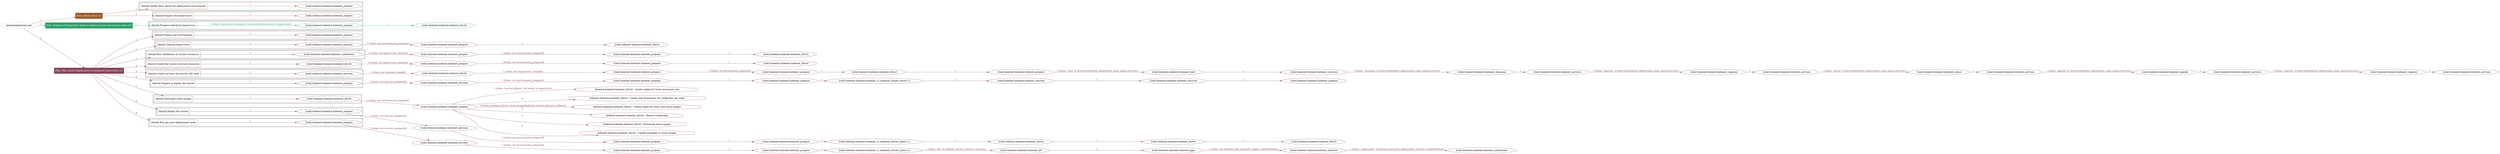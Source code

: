 digraph {
	graph [concentrate=true ordering=in rankdir=LR ratio=fill]
	edge [esep=5 sep=10]
	"kubeinit/playbook.yml" [id=root_node style=dotted]
	play_35327ed6 [label="Play: Initial setup (1)" color="#9c5a30" fontcolor="#ffffff" id=play_35327ed6 shape=box style=filled tooltip=localhost]
	"kubeinit/playbook.yml" -> play_35327ed6 [label="1 " color="#9c5a30" fontcolor="#9c5a30" id=edge_901dc6e7 labeltooltip="1 " tooltip="1 "]
	subgraph "kubeinit.kubeinit.kubeinit_prepare" {
		role_8a44d42d [label="[role] kubeinit.kubeinit.kubeinit_prepare" color="#9c5a30" id=role_8a44d42d tooltip="kubeinit.kubeinit.kubeinit_prepare"]
	}
	subgraph "kubeinit.kubeinit.kubeinit_prepare" {
		role_5c4597dc [label="[role] kubeinit.kubeinit.kubeinit_prepare" color="#9c5a30" id=role_5c4597dc tooltip="kubeinit.kubeinit.kubeinit_prepare"]
	}
	subgraph "Play: Initial setup (1)" {
		play_35327ed6 -> block_8ac15ddc [label=1 color="#9c5a30" fontcolor="#9c5a30" id=edge_300da52a labeltooltip=1 tooltip=1]
		subgraph cluster_block_8ac15ddc {
			block_8ac15ddc [label="[block] Gather facts about the deployment environment" color="#9c5a30" id=block_8ac15ddc labeltooltip="Gather facts about the deployment environment" shape=box tooltip="Gather facts about the deployment environment"]
			block_8ac15ddc -> role_8a44d42d [label="1 " color="#9c5a30" fontcolor="#9c5a30" id=edge_2c63be38 labeltooltip="1 " tooltip="1 "]
		}
		play_35327ed6 -> block_fef5ff54 [label=2 color="#9c5a30" fontcolor="#9c5a30" id=edge_32e553d7 labeltooltip=2 tooltip=2]
		subgraph cluster_block_fef5ff54 {
			block_fef5ff54 [label="[block] Prepare the hypervisors" color="#9c5a30" id=block_fef5ff54 labeltooltip="Prepare the hypervisors" shape=box tooltip="Prepare the hypervisors"]
			block_fef5ff54 -> role_5c4597dc [label="1 " color="#9c5a30" fontcolor="#9c5a30" id=edge_8ae70278 labeltooltip="1 " tooltip="1 "]
		}
	}
	play_30cf1174 [label="Play: Prepare all hypervisor hosts to deploy service and cluster nodes (0)" color="#2d9f6b" fontcolor="#ffffff" id=play_30cf1174 shape=box style=filled tooltip="Play: Prepare all hypervisor hosts to deploy service and cluster nodes (0)"]
	"kubeinit/playbook.yml" -> play_30cf1174 [label="2 " color="#2d9f6b" fontcolor="#2d9f6b" id=edge_6593f03e labeltooltip="2 " tooltip="2 "]
	subgraph "kubeinit.kubeinit.kubeinit_libvirt" {
		role_fa9b5112 [label="[role] kubeinit.kubeinit.kubeinit_libvirt" color="#2d9f6b" id=role_fa9b5112 tooltip="kubeinit.kubeinit.kubeinit_libvirt"]
	}
	subgraph "kubeinit.kubeinit.kubeinit_prepare" {
		role_db22aee7 [label="[role] kubeinit.kubeinit.kubeinit_prepare" color="#2d9f6b" id=role_db22aee7 tooltip="kubeinit.kubeinit.kubeinit_prepare"]
		role_db22aee7 -> role_fa9b5112 [label="1 " color="#2d9f6b" fontcolor="#2d9f6b" id=edge_40f3dc64 labeltooltip="1 " tooltip="1 "]
	}
	subgraph "Play: Prepare all hypervisor hosts to deploy service and cluster nodes (0)" {
		play_30cf1174 -> block_089ae8bd [label=1 color="#2d9f6b" fontcolor="#2d9f6b" id=edge_d9b6eb3a labeltooltip=1 tooltip=1]
		subgraph cluster_block_089ae8bd {
			block_089ae8bd [label="[block] Prepare individual hypervisors" color="#2d9f6b" id=block_089ae8bd labeltooltip="Prepare individual hypervisors" shape=box tooltip="Prepare individual hypervisors"]
			block_089ae8bd -> role_db22aee7 [label="1 [when: inventory_hostname in hostvars['kubeinit-facts'].hypervisors]" color="#2d9f6b" fontcolor="#2d9f6b" id=edge_61ffc171 labeltooltip="1 [when: inventory_hostname in hostvars['kubeinit-facts'].hypervisors]" tooltip="1 [when: inventory_hostname in hostvars['kubeinit-facts'].hypervisors]"]
		}
	}
	play_401bec59 [label="Play: Run cluster deployment on prepared hypervisors (1)" color="#844859" fontcolor="#ffffff" id=play_401bec59 shape=box style=filled tooltip=localhost]
	"kubeinit/playbook.yml" -> play_401bec59 [label="3 " color="#844859" fontcolor="#844859" id=edge_7307ce39 labeltooltip="3 " tooltip="3 "]
	subgraph "kubeinit.kubeinit.kubeinit_prepare" {
		role_1254601f [label="[role] kubeinit.kubeinit.kubeinit_prepare" color="#844859" id=role_1254601f tooltip="kubeinit.kubeinit.kubeinit_prepare"]
	}
	subgraph "kubeinit.kubeinit.kubeinit_libvirt" {
		role_84edf7d9 [label="[role] kubeinit.kubeinit.kubeinit_libvirt" color="#844859" id=role_84edf7d9 tooltip="kubeinit.kubeinit.kubeinit_libvirt"]
	}
	subgraph "kubeinit.kubeinit.kubeinit_prepare" {
		role_5feba5a6 [label="[role] kubeinit.kubeinit.kubeinit_prepare" color="#844859" id=role_5feba5a6 tooltip="kubeinit.kubeinit.kubeinit_prepare"]
		role_5feba5a6 -> role_84edf7d9 [label="1 " color="#844859" fontcolor="#844859" id=edge_168c6709 labeltooltip="1 " tooltip="1 "]
	}
	subgraph "kubeinit.kubeinit.kubeinit_prepare" {
		role_86a7ab9b [label="[role] kubeinit.kubeinit.kubeinit_prepare" color="#844859" id=role_86a7ab9b tooltip="kubeinit.kubeinit.kubeinit_prepare"]
		role_86a7ab9b -> role_5feba5a6 [label="1 [when: not environment_prepared]" color="#844859" fontcolor="#844859" id=edge_b1ac658b labeltooltip="1 [when: not environment_prepared]" tooltip="1 [when: not environment_prepared]"]
	}
	subgraph "kubeinit.kubeinit.kubeinit_libvirt" {
		role_780c54c0 [label="[role] kubeinit.kubeinit.kubeinit_libvirt" color="#844859" id=role_780c54c0 tooltip="kubeinit.kubeinit.kubeinit_libvirt"]
	}
	subgraph "kubeinit.kubeinit.kubeinit_prepare" {
		role_542967d0 [label="[role] kubeinit.kubeinit.kubeinit_prepare" color="#844859" id=role_542967d0 tooltip="kubeinit.kubeinit.kubeinit_prepare"]
		role_542967d0 -> role_780c54c0 [label="1 " color="#844859" fontcolor="#844859" id=edge_b1846c75 labeltooltip="1 " tooltip="1 "]
	}
	subgraph "kubeinit.kubeinit.kubeinit_prepare" {
		role_2903f34d [label="[role] kubeinit.kubeinit.kubeinit_prepare" color="#844859" id=role_2903f34d tooltip="kubeinit.kubeinit.kubeinit_prepare"]
		role_2903f34d -> role_542967d0 [label="1 [when: not environment_prepared]" color="#844859" fontcolor="#844859" id=edge_db4ff3a5 labeltooltip="1 [when: not environment_prepared]" tooltip="1 [when: not environment_prepared]"]
	}
	subgraph "kubeinit.kubeinit.kubeinit_validations" {
		role_4c5d57bb [label="[role] kubeinit.kubeinit.kubeinit_validations" color="#844859" id=role_4c5d57bb tooltip="kubeinit.kubeinit.kubeinit_validations"]
		role_4c5d57bb -> role_2903f34d [label="1 [when: not hypervisors_cleaned]" color="#844859" fontcolor="#844859" id=edge_c3550013 labeltooltip="1 [when: not hypervisors_cleaned]" tooltip="1 [when: not hypervisors_cleaned]"]
	}
	subgraph "kubeinit.kubeinit.kubeinit_libvirt" {
		role_1f3c75db [label="[role] kubeinit.kubeinit.kubeinit_libvirt" color="#844859" id=role_1f3c75db tooltip="kubeinit.kubeinit.kubeinit_libvirt"]
	}
	subgraph "kubeinit.kubeinit.kubeinit_prepare" {
		role_646e502e [label="[role] kubeinit.kubeinit.kubeinit_prepare" color="#844859" id=role_646e502e tooltip="kubeinit.kubeinit.kubeinit_prepare"]
		role_646e502e -> role_1f3c75db [label="1 " color="#844859" fontcolor="#844859" id=edge_8b7fbb0b labeltooltip="1 " tooltip="1 "]
	}
	subgraph "kubeinit.kubeinit.kubeinit_prepare" {
		role_9ee41b99 [label="[role] kubeinit.kubeinit.kubeinit_prepare" color="#844859" id=role_9ee41b99 tooltip="kubeinit.kubeinit.kubeinit_prepare"]
		role_9ee41b99 -> role_646e502e [label="1 [when: not environment_prepared]" color="#844859" fontcolor="#844859" id=edge_6a8139a5 labeltooltip="1 [when: not environment_prepared]" tooltip="1 [when: not environment_prepared]"]
	}
	subgraph "kubeinit.kubeinit.kubeinit_libvirt" {
		role_4d60c810 [label="[role] kubeinit.kubeinit.kubeinit_libvirt" color="#844859" id=role_4d60c810 tooltip="kubeinit.kubeinit.kubeinit_libvirt"]
		role_4d60c810 -> role_9ee41b99 [label="1 [when: not hypervisors_cleaned]" color="#844859" fontcolor="#844859" id=edge_22595b26 labeltooltip="1 [when: not hypervisors_cleaned]" tooltip="1 [when: not hypervisors_cleaned]"]
	}
	subgraph "kubeinit.kubeinit.kubeinit_services" {
		role_732f4f8a [label="[role] kubeinit.kubeinit.kubeinit_services" color="#844859" id=role_732f4f8a tooltip="kubeinit.kubeinit.kubeinit_services"]
	}
	subgraph "kubeinit.kubeinit.kubeinit_registry" {
		role_92466031 [label="[role] kubeinit.kubeinit.kubeinit_registry" color="#844859" id=role_92466031 tooltip="kubeinit.kubeinit.kubeinit_registry"]
		role_92466031 -> role_732f4f8a [label="1 " color="#844859" fontcolor="#844859" id=edge_4026856d labeltooltip="1 " tooltip="1 "]
	}
	subgraph "kubeinit.kubeinit.kubeinit_services" {
		role_55879114 [label="[role] kubeinit.kubeinit.kubeinit_services" color="#844859" id=role_55879114 tooltip="kubeinit.kubeinit.kubeinit_services"]
		role_55879114 -> role_92466031 [label="1 [when: 'registry' in hostvars[kubeinit_deployment_node_name].services]" color="#844859" fontcolor="#844859" id=edge_a02a25a9 labeltooltip="1 [when: 'registry' in hostvars[kubeinit_deployment_node_name].services]" tooltip="1 [when: 'registry' in hostvars[kubeinit_deployment_node_name].services]"]
	}
	subgraph "kubeinit.kubeinit.kubeinit_apache" {
		role_226b8a39 [label="[role] kubeinit.kubeinit.kubeinit_apache" color="#844859" id=role_226b8a39 tooltip="kubeinit.kubeinit.kubeinit_apache"]
		role_226b8a39 -> role_55879114 [label="1 " color="#844859" fontcolor="#844859" id=edge_1cbc79eb labeltooltip="1 " tooltip="1 "]
	}
	subgraph "kubeinit.kubeinit.kubeinit_services" {
		role_e7062a7e [label="[role] kubeinit.kubeinit.kubeinit_services" color="#844859" id=role_e7062a7e tooltip="kubeinit.kubeinit.kubeinit_services"]
		role_e7062a7e -> role_226b8a39 [label="1 [when: 'apache' in hostvars[kubeinit_deployment_node_name].services]" color="#844859" fontcolor="#844859" id=edge_01200461 labeltooltip="1 [when: 'apache' in hostvars[kubeinit_deployment_node_name].services]" tooltip="1 [when: 'apache' in hostvars[kubeinit_deployment_node_name].services]"]
	}
	subgraph "kubeinit.kubeinit.kubeinit_nexus" {
		role_48078046 [label="[role] kubeinit.kubeinit.kubeinit_nexus" color="#844859" id=role_48078046 tooltip="kubeinit.kubeinit.kubeinit_nexus"]
		role_48078046 -> role_e7062a7e [label="1 " color="#844859" fontcolor="#844859" id=edge_f08a2473 labeltooltip="1 " tooltip="1 "]
	}
	subgraph "kubeinit.kubeinit.kubeinit_services" {
		role_641fd8c2 [label="[role] kubeinit.kubeinit.kubeinit_services" color="#844859" id=role_641fd8c2 tooltip="kubeinit.kubeinit.kubeinit_services"]
		role_641fd8c2 -> role_48078046 [label="1 [when: 'nexus' in hostvars[kubeinit_deployment_node_name].services]" color="#844859" fontcolor="#844859" id=edge_72db3ff5 labeltooltip="1 [when: 'nexus' in hostvars[kubeinit_deployment_node_name].services]" tooltip="1 [when: 'nexus' in hostvars[kubeinit_deployment_node_name].services]"]
	}
	subgraph "kubeinit.kubeinit.kubeinit_haproxy" {
		role_77029d85 [label="[role] kubeinit.kubeinit.kubeinit_haproxy" color="#844859" id=role_77029d85 tooltip="kubeinit.kubeinit.kubeinit_haproxy"]
		role_77029d85 -> role_641fd8c2 [label="1 " color="#844859" fontcolor="#844859" id=edge_b0fcef01 labeltooltip="1 " tooltip="1 "]
	}
	subgraph "kubeinit.kubeinit.kubeinit_services" {
		role_99f856c5 [label="[role] kubeinit.kubeinit.kubeinit_services" color="#844859" id=role_99f856c5 tooltip="kubeinit.kubeinit.kubeinit_services"]
		role_99f856c5 -> role_77029d85 [label="1 [when: 'haproxy' in hostvars[kubeinit_deployment_node_name].services]" color="#844859" fontcolor="#844859" id=edge_6e054b05 labeltooltip="1 [when: 'haproxy' in hostvars[kubeinit_deployment_node_name].services]" tooltip="1 [when: 'haproxy' in hostvars[kubeinit_deployment_node_name].services]"]
	}
	subgraph "kubeinit.kubeinit.kubeinit_dnsmasq" {
		role_f42e1860 [label="[role] kubeinit.kubeinit.kubeinit_dnsmasq" color="#844859" id=role_f42e1860 tooltip="kubeinit.kubeinit.kubeinit_dnsmasq"]
		role_f42e1860 -> role_99f856c5 [label="1 " color="#844859" fontcolor="#844859" id=edge_c0ccfa04 labeltooltip="1 " tooltip="1 "]
	}
	subgraph "kubeinit.kubeinit.kubeinit_services" {
		role_b2052702 [label="[role] kubeinit.kubeinit.kubeinit_services" color="#844859" id=role_b2052702 tooltip="kubeinit.kubeinit.kubeinit_services"]
		role_b2052702 -> role_f42e1860 [label="1 [when: 'dnsmasq' in hostvars[kubeinit_deployment_node_name].services]" color="#844859" fontcolor="#844859" id=edge_acb78e02 labeltooltip="1 [when: 'dnsmasq' in hostvars[kubeinit_deployment_node_name].services]" tooltip="1 [when: 'dnsmasq' in hostvars[kubeinit_deployment_node_name].services]"]
	}
	subgraph "kubeinit.kubeinit.kubeinit_bind" {
		role_9f3aca42 [label="[role] kubeinit.kubeinit.kubeinit_bind" color="#844859" id=role_9f3aca42 tooltip="kubeinit.kubeinit.kubeinit_bind"]
		role_9f3aca42 -> role_b2052702 [label="1 " color="#844859" fontcolor="#844859" id=edge_cac456f6 labeltooltip="1 " tooltip="1 "]
	}
	subgraph "kubeinit.kubeinit.kubeinit_prepare" {
		role_70fc69bc [label="[role] kubeinit.kubeinit.kubeinit_prepare" color="#844859" id=role_70fc69bc tooltip="kubeinit.kubeinit.kubeinit_prepare"]
		role_70fc69bc -> role_9f3aca42 [label="1 [when: 'bind' in hostvars[kubeinit_deployment_node_name].services]" color="#844859" fontcolor="#844859" id=edge_422620d5 labeltooltip="1 [when: 'bind' in hostvars[kubeinit_deployment_node_name].services]" tooltip="1 [when: 'bind' in hostvars[kubeinit_deployment_node_name].services]"]
	}
	subgraph "kubeinit.kubeinit.kubeinit_libvirt" {
		role_2322754f [label="[role] kubeinit.kubeinit.kubeinit_libvirt" color="#844859" id=role_2322754f tooltip="kubeinit.kubeinit.kubeinit_libvirt"]
		role_2322754f -> role_70fc69bc [label="1 " color="#844859" fontcolor="#844859" id=edge_d773cdb2 labeltooltip="1 " tooltip="1 "]
	}
	subgraph "kubeinit.kubeinit.kubeinit_prepare" {
		role_f553b696 [label="[role] kubeinit.kubeinit.kubeinit_prepare" color="#844859" id=role_f553b696 tooltip="kubeinit.kubeinit.kubeinit_prepare"]
		role_f553b696 -> role_2322754f [label="1 " color="#844859" fontcolor="#844859" id=edge_6026aa83 labeltooltip="1 " tooltip="1 "]
	}
	subgraph "kubeinit.kubeinit.kubeinit_prepare" {
		role_ff1f7ad2 [label="[role] kubeinit.kubeinit.kubeinit_prepare" color="#844859" id=role_ff1f7ad2 tooltip="kubeinit.kubeinit.kubeinit_prepare"]
		role_ff1f7ad2 -> role_f553b696 [label="1 [when: not environment_prepared]" color="#844859" fontcolor="#844859" id=edge_88a31732 labeltooltip="1 [when: not environment_prepared]" tooltip="1 [when: not environment_prepared]"]
	}
	subgraph "kubeinit.kubeinit.kubeinit_libvirt" {
		role_bf83f279 [label="[role] kubeinit.kubeinit.kubeinit_libvirt" color="#844859" id=role_bf83f279 tooltip="kubeinit.kubeinit.kubeinit_libvirt"]
		role_bf83f279 -> role_ff1f7ad2 [label="1 [when: not hypervisors_cleaned]" color="#844859" fontcolor="#844859" id=edge_3afd42d2 labeltooltip="1 [when: not hypervisors_cleaned]" tooltip="1 [when: not hypervisors_cleaned]"]
	}
	subgraph "kubeinit.kubeinit.kubeinit_services" {
		role_561f4582 [label="[role] kubeinit.kubeinit.kubeinit_services" color="#844859" id=role_561f4582 tooltip="kubeinit.kubeinit.kubeinit_services"]
		role_561f4582 -> role_bf83f279 [label="1 [when: not network_created]" color="#844859" fontcolor="#844859" id=edge_3a4e36aa labeltooltip="1 [when: not network_created]" tooltip="1 [when: not network_created]"]
	}
	subgraph "kubeinit.kubeinit.kubeinit_prepare" {
		role_05318b60 [label="[role] kubeinit.kubeinit.kubeinit_prepare" color="#844859" id=role_05318b60 tooltip="kubeinit.kubeinit.kubeinit_prepare"]
	}
	subgraph "kubeinit.kubeinit.kubeinit_services" {
		role_568a7760 [label="[role] kubeinit.kubeinit.kubeinit_services" color="#844859" id=role_568a7760 tooltip="kubeinit.kubeinit.kubeinit_services"]
		role_568a7760 -> role_05318b60 [label="1 " color="#844859" fontcolor="#844859" id=edge_77225dc3 labeltooltip="1 " tooltip="1 "]
	}
	subgraph "kubeinit.kubeinit.kubeinit_services" {
		role_0b804db8 [label="[role] kubeinit.kubeinit.kubeinit_services" color="#844859" id=role_0b804db8 tooltip="kubeinit.kubeinit.kubeinit_services"]
		role_0b804db8 -> role_568a7760 [label="1 " color="#844859" fontcolor="#844859" id=edge_c4619a1d labeltooltip="1 " tooltip="1 "]
	}
	subgraph "kubeinit.kubeinit.kubeinit_{{ kubeinit_cluster_distro }}" {
		role_dcc4bb2f [label="[role] kubeinit.kubeinit.kubeinit_{{ kubeinit_cluster_distro }}" color="#844859" id=role_dcc4bb2f tooltip="kubeinit.kubeinit.kubeinit_{{ kubeinit_cluster_distro }}"]
		role_dcc4bb2f -> role_0b804db8 [label="1 " color="#844859" fontcolor="#844859" id=edge_2c9300e8 labeltooltip="1 " tooltip="1 "]
	}
	subgraph "kubeinit.kubeinit.kubeinit_prepare" {
		role_d41b355c [label="[role] kubeinit.kubeinit.kubeinit_prepare" color="#844859" id=role_d41b355c tooltip="kubeinit.kubeinit.kubeinit_prepare"]
		role_d41b355c -> role_dcc4bb2f [label="1 " color="#844859" fontcolor="#844859" id=edge_e8a1b0d4 labeltooltip="1 " tooltip="1 "]
	}
	subgraph "kubeinit.kubeinit.kubeinit_prepare" {
		role_885842b0 [label="[role] kubeinit.kubeinit.kubeinit_prepare" color="#844859" id=role_885842b0 tooltip="kubeinit.kubeinit.kubeinit_prepare"]
		role_885842b0 -> role_d41b355c [label="1 " color="#844859" fontcolor="#844859" id=edge_060a615a labeltooltip="1 " tooltip="1 "]
	}
	subgraph "kubeinit.kubeinit.kubeinit_services" {
		role_939264e4 [label="[role] kubeinit.kubeinit.kubeinit_services" color="#844859" id=role_939264e4 tooltip="kubeinit.kubeinit.kubeinit_services"]
		role_939264e4 -> role_885842b0 [label="1 [when: not environment_prepared]" color="#844859" fontcolor="#844859" id=edge_ba6d557d labeltooltip="1 [when: not environment_prepared]" tooltip="1 [when: not environment_prepared]"]
	}
	subgraph "kubeinit.kubeinit.kubeinit_prepare" {
		role_fb051c26 [label="[role] kubeinit.kubeinit.kubeinit_prepare" color="#844859" id=role_fb051c26 tooltip="kubeinit.kubeinit.kubeinit_prepare"]
		role_fb051c26 -> role_939264e4 [label="1 [when: not services_prepared]" color="#844859" fontcolor="#844859" id=edge_5c66f5f3 labeltooltip="1 [when: not services_prepared]" tooltip="1 [when: not services_prepared]"]
	}
	subgraph "kubeinit.kubeinit.kubeinit_prepare" {
		role_63ee6452 [label="[role] kubeinit.kubeinit.kubeinit_prepare" color="#844859" id=role_63ee6452 tooltip="kubeinit.kubeinit.kubeinit_prepare"]
		task_07072b4d [label="kubeinit.kubeinit.kubeinit_libvirt : Create tuples for hosts and guest vms" color="#844859" id=task_07072b4d shape=octagon tooltip="kubeinit.kubeinit.kubeinit_libvirt : Create tuples for hosts and guest vms"]
		role_63ee6452 -> task_07072b4d [label="1 [when: hostvars[guest_vm].target in hypervisor]" color="#844859" fontcolor="#844859" id=edge_4a0cc23c labeltooltip="1 [when: hostvars[guest_vm].target in hypervisor]" tooltip="1 [when: hostvars[guest_vm].target in hypervisor]"]
		task_8e757e11 [label="kubeinit.kubeinit.kubeinit_libvirt : Create new directories for config files per node" color="#844859" id=task_8e757e11 shape=octagon tooltip="kubeinit.kubeinit.kubeinit_libvirt : Create new directories for config files per node"]
		role_63ee6452 -> task_8e757e11 [label="2 " color="#844859" fontcolor="#844859" id=edge_23d4ba7a labeltooltip="2 " tooltip="2 "]
		task_e47a14c6 [label="kubeinit.kubeinit.kubeinit_libvirt : Create tuples for hosts and cloud images" color="#844859" id=task_e47a14c6 shape=octagon tooltip="kubeinit.kubeinit.kubeinit_libvirt : Create tuples for hosts and cloud images"]
		role_63ee6452 -> task_e47a14c6 [label="3 [when: kubeinit_libvirt_cloud_images[kubeinit_cluster_distro] is defined]" color="#844859" fontcolor="#844859" id=edge_7dcd9e25 labeltooltip="3 [when: kubeinit_libvirt_cloud_images[kubeinit_cluster_distro] is defined]" tooltip="3 [when: kubeinit_libvirt_cloud_images[kubeinit_cluster_distro] is defined]"]
		task_b0b48b3c [label="kubeinit.kubeinit.kubeinit_libvirt : Remove duplicates" color="#844859" id=task_b0b48b3c shape=octagon tooltip="kubeinit.kubeinit.kubeinit_libvirt : Remove duplicates"]
		role_63ee6452 -> task_b0b48b3c [label="4 " color="#844859" fontcolor="#844859" id=edge_181d4dce labeltooltip="4 " tooltip="4 "]
		task_4b1ed9a4 [label="kubeinit.kubeinit.kubeinit_libvirt : Download cloud images" color="#844859" id=task_4b1ed9a4 shape=octagon tooltip="kubeinit.kubeinit.kubeinit_libvirt : Download cloud images"]
		role_63ee6452 -> task_4b1ed9a4 [label="5 " color="#844859" fontcolor="#844859" id=edge_bfdd4715 labeltooltip="5 " tooltip="5 "]
		task_9469f948 [label="kubeinit.kubeinit.kubeinit_libvirt : Update packages in cloud images" color="#844859" id=task_9469f948 shape=octagon tooltip="kubeinit.kubeinit.kubeinit_libvirt : Update packages in cloud images"]
		role_63ee6452 -> task_9469f948 [label="6 " color="#844859" fontcolor="#844859" id=edge_7613d0b1 labeltooltip="6 " tooltip="6 "]
	}
	subgraph "kubeinit.kubeinit.kubeinit_libvirt" {
		role_07d2f1ad [label="[role] kubeinit.kubeinit.kubeinit_libvirt" color="#844859" id=role_07d2f1ad tooltip="kubeinit.kubeinit.kubeinit_libvirt"]
		role_07d2f1ad -> role_63ee6452 [label="1 [when: not environment_prepared]" color="#844859" fontcolor="#844859" id=edge_0561b7df labeltooltip="1 [when: not environment_prepared]" tooltip="1 [when: not environment_prepared]"]
	}
	subgraph "kubeinit.kubeinit.kubeinit_libvirt" {
		role_7bb2c6bd [label="[role] kubeinit.kubeinit.kubeinit_libvirt" color="#844859" id=role_7bb2c6bd tooltip="kubeinit.kubeinit.kubeinit_libvirt"]
	}
	subgraph "kubeinit.kubeinit.kubeinit_libvirt" {
		role_a1e91727 [label="[role] kubeinit.kubeinit.kubeinit_libvirt" color="#844859" id=role_a1e91727 tooltip="kubeinit.kubeinit.kubeinit_libvirt"]
		role_a1e91727 -> role_7bb2c6bd [label="1 " color="#844859" fontcolor="#844859" id=edge_87c0d139 labeltooltip="1 " tooltip="1 "]
	}
	subgraph "kubeinit.kubeinit.kubeinit_libvirt" {
		role_08825cb4 [label="[role] kubeinit.kubeinit.kubeinit_libvirt" color="#844859" id=role_08825cb4 tooltip="kubeinit.kubeinit.kubeinit_libvirt"]
		role_08825cb4 -> role_a1e91727 [label="1 " color="#844859" fontcolor="#844859" id=edge_16c94a46 labeltooltip="1 " tooltip="1 "]
	}
	subgraph "kubeinit.kubeinit.kubeinit_{{ kubeinit_cluster_distro }}" {
		role_bff235bf [label="[role] kubeinit.kubeinit.kubeinit_{{ kubeinit_cluster_distro }}" color="#844859" id=role_bff235bf tooltip="kubeinit.kubeinit.kubeinit_{{ kubeinit_cluster_distro }}"]
		role_bff235bf -> role_08825cb4 [label="1 " color="#844859" fontcolor="#844859" id=edge_ef46e537 labeltooltip="1 " tooltip="1 "]
	}
	subgraph "kubeinit.kubeinit.kubeinit_prepare" {
		role_87195692 [label="[role] kubeinit.kubeinit.kubeinit_prepare" color="#844859" id=role_87195692 tooltip="kubeinit.kubeinit.kubeinit_prepare"]
		role_87195692 -> role_bff235bf [label="1 " color="#844859" fontcolor="#844859" id=edge_3b5b7f53 labeltooltip="1 " tooltip="1 "]
	}
	subgraph "kubeinit.kubeinit.kubeinit_prepare" {
		role_c920a238 [label="[role] kubeinit.kubeinit.kubeinit_prepare" color="#844859" id=role_c920a238 tooltip="kubeinit.kubeinit.kubeinit_prepare"]
		role_c920a238 -> role_87195692 [label="1 " color="#844859" fontcolor="#844859" id=edge_c9f39cac labeltooltip="1 " tooltip="1 "]
	}
	subgraph "kubeinit.kubeinit.kubeinit_services" {
		role_898a8d82 [label="[role] kubeinit.kubeinit.kubeinit_services" color="#844859" id=role_898a8d82 tooltip="kubeinit.kubeinit.kubeinit_services"]
		role_898a8d82 -> role_c920a238 [label="1 [when: not environment_prepared]" color="#844859" fontcolor="#844859" id=edge_9f134b71 labeltooltip="1 [when: not environment_prepared]" tooltip="1 [when: not environment_prepared]"]
	}
	subgraph "kubeinit.kubeinit.kubeinit_prepare" {
		role_bd306290 [label="[role] kubeinit.kubeinit.kubeinit_prepare" color="#844859" id=role_bd306290 tooltip="kubeinit.kubeinit.kubeinit_prepare"]
		role_bd306290 -> role_898a8d82 [label="1 [when: not services_prepared]" color="#844859" fontcolor="#844859" id=edge_485201f8 labeltooltip="1 [when: not services_prepared]" tooltip="1 [when: not services_prepared]"]
	}
	subgraph "kubeinit.kubeinit.kubeinit_submariner" {
		role_29f688e3 [label="[role] kubeinit.kubeinit.kubeinit_submariner" color="#844859" id=role_29f688e3 tooltip="kubeinit.kubeinit.kubeinit_submariner"]
	}
	subgraph "kubeinit.kubeinit.kubeinit_kubevirt" {
		role_3b9f43b7 [label="[role] kubeinit.kubeinit.kubeinit_kubevirt" color="#844859" id=role_3b9f43b7 tooltip="kubeinit.kubeinit.kubeinit_kubevirt"]
		role_3b9f43b7 -> role_29f688e3 [label="1 [when: 'submariner' in kubeinit_fact_post_deployment_services | default(False)]" color="#844859" fontcolor="#844859" id=edge_0c67da75 labeltooltip="1 [when: 'submariner' in kubeinit_fact_post_deployment_services | default(False)]" tooltip="1 [when: 'submariner' in kubeinit_fact_post_deployment_services | default(False)]"]
	}
	subgraph "kubeinit.kubeinit.kubeinit_apps" {
		role_cd5e7562 [label="[role] kubeinit.kubeinit.kubeinit_apps" color="#844859" id=role_cd5e7562 tooltip="kubeinit.kubeinit.kubeinit_apps"]
		role_cd5e7562 -> role_3b9f43b7 [label="1 [when: not kubeinit_okd_openshift_deploy | default(False)]" color="#844859" fontcolor="#844859" id=edge_0ae81884 labeltooltip="1 [when: not kubeinit_okd_openshift_deploy | default(False)]" tooltip="1 [when: not kubeinit_okd_openshift_deploy | default(False)]"]
	}
	subgraph "kubeinit.kubeinit.kubeinit_nfs" {
		role_93734d8b [label="[role] kubeinit.kubeinit.kubeinit_nfs" color="#844859" id=role_93734d8b tooltip="kubeinit.kubeinit.kubeinit_nfs"]
		role_93734d8b -> role_cd5e7562 [label="1 " color="#844859" fontcolor="#844859" id=edge_8d0c9fba labeltooltip="1 " tooltip="1 "]
	}
	subgraph "kubeinit.kubeinit.kubeinit_{{ kubeinit_cluster_distro }}" {
		role_84a0f277 [label="[role] kubeinit.kubeinit.kubeinit_{{ kubeinit_cluster_distro }}" color="#844859" id=role_84a0f277 tooltip="kubeinit.kubeinit.kubeinit_{{ kubeinit_cluster_distro }}"]
		role_84a0f277 -> role_93734d8b [label="1 [when: 'nfs' in kubeinit_cluster_hostvars.services]" color="#844859" fontcolor="#844859" id=edge_9c6a2ce9 labeltooltip="1 [when: 'nfs' in kubeinit_cluster_hostvars.services]" tooltip="1 [when: 'nfs' in kubeinit_cluster_hostvars.services]"]
	}
	subgraph "kubeinit.kubeinit.kubeinit_prepare" {
		role_f08ac8f8 [label="[role] kubeinit.kubeinit.kubeinit_prepare" color="#844859" id=role_f08ac8f8 tooltip="kubeinit.kubeinit.kubeinit_prepare"]
		role_f08ac8f8 -> role_84a0f277 [label="1 " color="#844859" fontcolor="#844859" id=edge_1134ad3d labeltooltip="1 " tooltip="1 "]
	}
	subgraph "kubeinit.kubeinit.kubeinit_prepare" {
		role_dd2d2619 [label="[role] kubeinit.kubeinit.kubeinit_prepare" color="#844859" id=role_dd2d2619 tooltip="kubeinit.kubeinit.kubeinit_prepare"]
		role_dd2d2619 -> role_f08ac8f8 [label="1 " color="#844859" fontcolor="#844859" id=edge_81c633ee labeltooltip="1 " tooltip="1 "]
	}
	subgraph "kubeinit.kubeinit.kubeinit_services" {
		role_23c80d82 [label="[role] kubeinit.kubeinit.kubeinit_services" color="#844859" id=role_23c80d82 tooltip="kubeinit.kubeinit.kubeinit_services"]
		role_23c80d82 -> role_dd2d2619 [label="1 [when: not environment_prepared]" color="#844859" fontcolor="#844859" id=edge_dccb131b labeltooltip="1 [when: not environment_prepared]" tooltip="1 [when: not environment_prepared]"]
	}
	subgraph "kubeinit.kubeinit.kubeinit_prepare" {
		role_c2b4ae34 [label="[role] kubeinit.kubeinit.kubeinit_prepare" color="#844859" id=role_c2b4ae34 tooltip="kubeinit.kubeinit.kubeinit_prepare"]
		role_c2b4ae34 -> role_23c80d82 [label="1 [when: not services_prepared]" color="#844859" fontcolor="#844859" id=edge_f73ec877 labeltooltip="1 [when: not services_prepared]" tooltip="1 [when: not services_prepared]"]
	}
	subgraph "Play: Run cluster deployment on prepared hypervisors (1)" {
		play_401bec59 -> block_bb0c8fb5 [label=1 color="#844859" fontcolor="#844859" id=edge_9e53714d labeltooltip=1 tooltip=1]
		subgraph cluster_block_bb0c8fb5 {
			block_bb0c8fb5 [label="[block] Prepare the environment" color="#844859" id=block_bb0c8fb5 labeltooltip="Prepare the environment" shape=box tooltip="Prepare the environment"]
			block_bb0c8fb5 -> role_1254601f [label="1 " color="#844859" fontcolor="#844859" id=edge_e24516e2 labeltooltip="1 " tooltip="1 "]
		}
		play_401bec59 -> block_4eb88ac1 [label=2 color="#844859" fontcolor="#844859" id=edge_e646ad9f labeltooltip=2 tooltip=2]
		subgraph cluster_block_4eb88ac1 {
			block_4eb88ac1 [label="[block] Cleanup hypervisors" color="#844859" id=block_4eb88ac1 labeltooltip="Cleanup hypervisors" shape=box tooltip="Cleanup hypervisors"]
			block_4eb88ac1 -> role_86a7ab9b [label="1 " color="#844859" fontcolor="#844859" id=edge_c75c8cbf labeltooltip="1 " tooltip="1 "]
		}
		play_401bec59 -> block_d8e24223 [label=3 color="#844859" fontcolor="#844859" id=edge_04df872b labeltooltip=3 tooltip=3]
		subgraph cluster_block_d8e24223 {
			block_d8e24223 [label="[block] Run validations on cluster resources" color="#844859" id=block_d8e24223 labeltooltip="Run validations on cluster resources" shape=box tooltip="Run validations on cluster resources"]
			block_d8e24223 -> role_4c5d57bb [label="1 " color="#844859" fontcolor="#844859" id=edge_545f9712 labeltooltip="1 " tooltip="1 "]
		}
		play_401bec59 -> block_90b3083a [label=4 color="#844859" fontcolor="#844859" id=edge_900dcdd2 labeltooltip=4 tooltip=4]
		subgraph cluster_block_90b3083a {
			block_90b3083a [label="[block] Create the cluster network resources" color="#844859" id=block_90b3083a labeltooltip="Create the cluster network resources" shape=box tooltip="Create the cluster network resources"]
			block_90b3083a -> role_4d60c810 [label="1 " color="#844859" fontcolor="#844859" id=edge_0b2961f1 labeltooltip="1 " tooltip="1 "]
		}
		play_401bec59 -> block_5b83cd3c [label=5 color="#844859" fontcolor="#844859" id=edge_598e13f7 labeltooltip=5 tooltip=5]
		subgraph cluster_block_5b83cd3c {
			block_5b83cd3c [label="[block] Create services the cluster will need" color="#844859" id=block_5b83cd3c labeltooltip="Create services the cluster will need" shape=box tooltip="Create services the cluster will need"]
			block_5b83cd3c -> role_561f4582 [label="1 " color="#844859" fontcolor="#844859" id=edge_b59557d6 labeltooltip="1 " tooltip="1 "]
		}
		play_401bec59 -> block_0eb7fe87 [label=6 color="#844859" fontcolor="#844859" id=edge_a7cbb181 labeltooltip=6 tooltip=6]
		subgraph cluster_block_0eb7fe87 {
			block_0eb7fe87 [label="[block] Prepare to deploy the cluster" color="#844859" id=block_0eb7fe87 labeltooltip="Prepare to deploy the cluster" shape=box tooltip="Prepare to deploy the cluster"]
			block_0eb7fe87 -> role_fb051c26 [label="1 " color="#844859" fontcolor="#844859" id=edge_59fd23d1 labeltooltip="1 " tooltip="1 "]
		}
		play_401bec59 -> block_fec95071 [label=7 color="#844859" fontcolor="#844859" id=edge_9b2b78f7 labeltooltip=7 tooltip=7]
		subgraph cluster_block_fec95071 {
			block_fec95071 [label="[block] Download cloud images" color="#844859" id=block_fec95071 labeltooltip="Download cloud images" shape=box tooltip="Download cloud images"]
			block_fec95071 -> role_07d2f1ad [label="1 " color="#844859" fontcolor="#844859" id=edge_d81fdd95 labeltooltip="1 " tooltip="1 "]
		}
		play_401bec59 -> block_dcbdf507 [label=8 color="#844859" fontcolor="#844859" id=edge_f3445746 labeltooltip=8 tooltip=8]
		subgraph cluster_block_dcbdf507 {
			block_dcbdf507 [label="[block] Deploy the cluster" color="#844859" id=block_dcbdf507 labeltooltip="Deploy the cluster" shape=box tooltip="Deploy the cluster"]
			block_dcbdf507 -> role_bd306290 [label="1 " color="#844859" fontcolor="#844859" id=edge_92a3fa2b labeltooltip="1 " tooltip="1 "]
		}
		play_401bec59 -> block_91168ac6 [label=9 color="#844859" fontcolor="#844859" id=edge_ad004827 labeltooltip=9 tooltip=9]
		subgraph cluster_block_91168ac6 {
			block_91168ac6 [label="[block] Run any post-deployment tasks" color="#844859" id=block_91168ac6 labeltooltip="Run any post-deployment tasks" shape=box tooltip="Run any post-deployment tasks"]
			block_91168ac6 -> role_c2b4ae34 [label="1 " color="#844859" fontcolor="#844859" id=edge_8d5ad31b labeltooltip="1 " tooltip="1 "]
		}
	}
}
